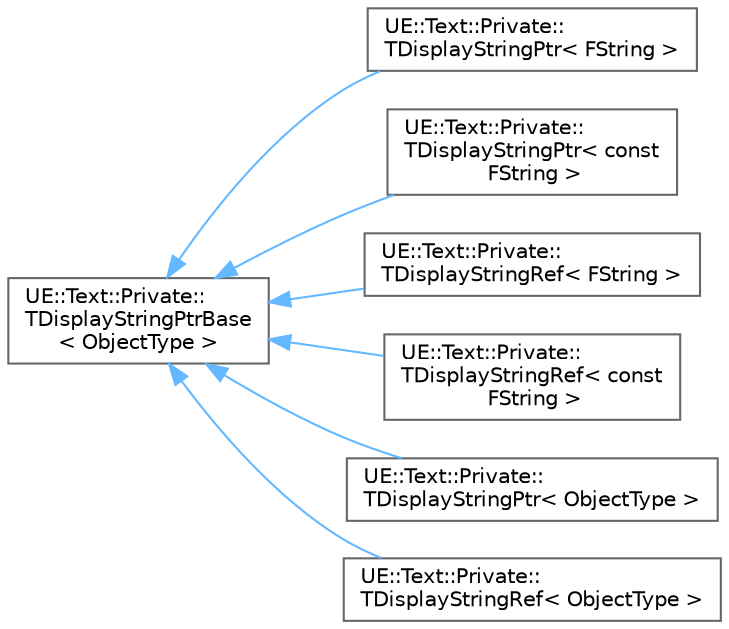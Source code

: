 digraph "Graphical Class Hierarchy"
{
 // INTERACTIVE_SVG=YES
 // LATEX_PDF_SIZE
  bgcolor="transparent";
  edge [fontname=Helvetica,fontsize=10,labelfontname=Helvetica,labelfontsize=10];
  node [fontname=Helvetica,fontsize=10,shape=box,height=0.2,width=0.4];
  rankdir="LR";
  Node0 [id="Node000000",label="UE::Text::Private::\lTDisplayStringPtrBase\l\< ObjectType \>",height=0.2,width=0.4,color="grey40", fillcolor="white", style="filled",URL="$dc/d51/classUE_1_1Text_1_1Private_1_1TDisplayStringPtrBase.html",tooltip="Wrapper to give TRefCountPtr a minimal TSharedRef/TSharedPtr interface for backwards compatibility wi..."];
  Node0 -> Node1 [id="edge9754_Node000000_Node000001",dir="back",color="steelblue1",style="solid",tooltip=" "];
  Node1 [id="Node000001",label="UE::Text::Private::\lTDisplayStringPtr\< FString \>",height=0.2,width=0.4,color="grey40", fillcolor="white", style="filled",URL="$d4/d3c/classUE_1_1Text_1_1Private_1_1TDisplayStringPtr.html",tooltip=" "];
  Node0 -> Node2 [id="edge9755_Node000000_Node000002",dir="back",color="steelblue1",style="solid",tooltip=" "];
  Node2 [id="Node000002",label="UE::Text::Private::\lTDisplayStringPtr\< const\l FString \>",height=0.2,width=0.4,color="grey40", fillcolor="white", style="filled",URL="$d4/d3c/classUE_1_1Text_1_1Private_1_1TDisplayStringPtr.html",tooltip=" "];
  Node0 -> Node3 [id="edge9756_Node000000_Node000003",dir="back",color="steelblue1",style="solid",tooltip=" "];
  Node3 [id="Node000003",label="UE::Text::Private::\lTDisplayStringRef\< FString \>",height=0.2,width=0.4,color="grey40", fillcolor="white", style="filled",URL="$d7/de7/classUE_1_1Text_1_1Private_1_1TDisplayStringRef.html",tooltip=" "];
  Node0 -> Node4 [id="edge9757_Node000000_Node000004",dir="back",color="steelblue1",style="solid",tooltip=" "];
  Node4 [id="Node000004",label="UE::Text::Private::\lTDisplayStringRef\< const\l FString \>",height=0.2,width=0.4,color="grey40", fillcolor="white", style="filled",URL="$d7/de7/classUE_1_1Text_1_1Private_1_1TDisplayStringRef.html",tooltip=" "];
  Node0 -> Node5 [id="edge9758_Node000000_Node000005",dir="back",color="steelblue1",style="solid",tooltip=" "];
  Node5 [id="Node000005",label="UE::Text::Private::\lTDisplayStringPtr\< ObjectType \>",height=0.2,width=0.4,color="grey40", fillcolor="white", style="filled",URL="$d4/d3c/classUE_1_1Text_1_1Private_1_1TDisplayStringPtr.html",tooltip="Wrapper to give TRefCountPtr a minimal TSharedPtr interface for backwards compatibility with code tha..."];
  Node0 -> Node6 [id="edge9759_Node000000_Node000006",dir="back",color="steelblue1",style="solid",tooltip=" "];
  Node6 [id="Node000006",label="UE::Text::Private::\lTDisplayStringRef\< ObjectType \>",height=0.2,width=0.4,color="grey40", fillcolor="white", style="filled",URL="$d7/de7/classUE_1_1Text_1_1Private_1_1TDisplayStringRef.html",tooltip="Wrapper to give TRefCountPtr a minimal TSharedRef interface for backwards compatibility with code tha..."];
}
